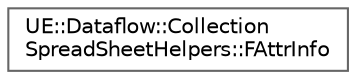 digraph "Graphical Class Hierarchy"
{
 // INTERACTIVE_SVG=YES
 // LATEX_PDF_SIZE
  bgcolor="transparent";
  edge [fontname=Helvetica,fontsize=10,labelfontname=Helvetica,labelfontsize=10];
  node [fontname=Helvetica,fontsize=10,shape=box,height=0.2,width=0.4];
  rankdir="LR";
  Node0 [id="Node000000",label="UE::Dataflow::Collection\lSpreadSheetHelpers::FAttrInfo",height=0.2,width=0.4,color="grey40", fillcolor="white", style="filled",URL="$dd/d11/structUE_1_1Dataflow_1_1CollectionSpreadSheetHelpers_1_1FAttrInfo.html",tooltip=" "];
}
